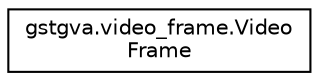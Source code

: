digraph "Graphical Class Hierarchy"
{
 // LATEX_PDF_SIZE
  edge [fontname="Helvetica",fontsize="10",labelfontname="Helvetica",labelfontsize="10"];
  node [fontname="Helvetica",fontsize="10",shape=record];
  rankdir="LR";
  Node0 [label="gstgva.video_frame.Video\lFrame",height=0.2,width=0.4,color="black", fillcolor="white", style="filled",URL="$classgstgva_1_1video__frame_1_1VideoFrame.html",tooltip="This class represents video frame - object for working with RegionOfInterest and Tensor objects which..."];
}
